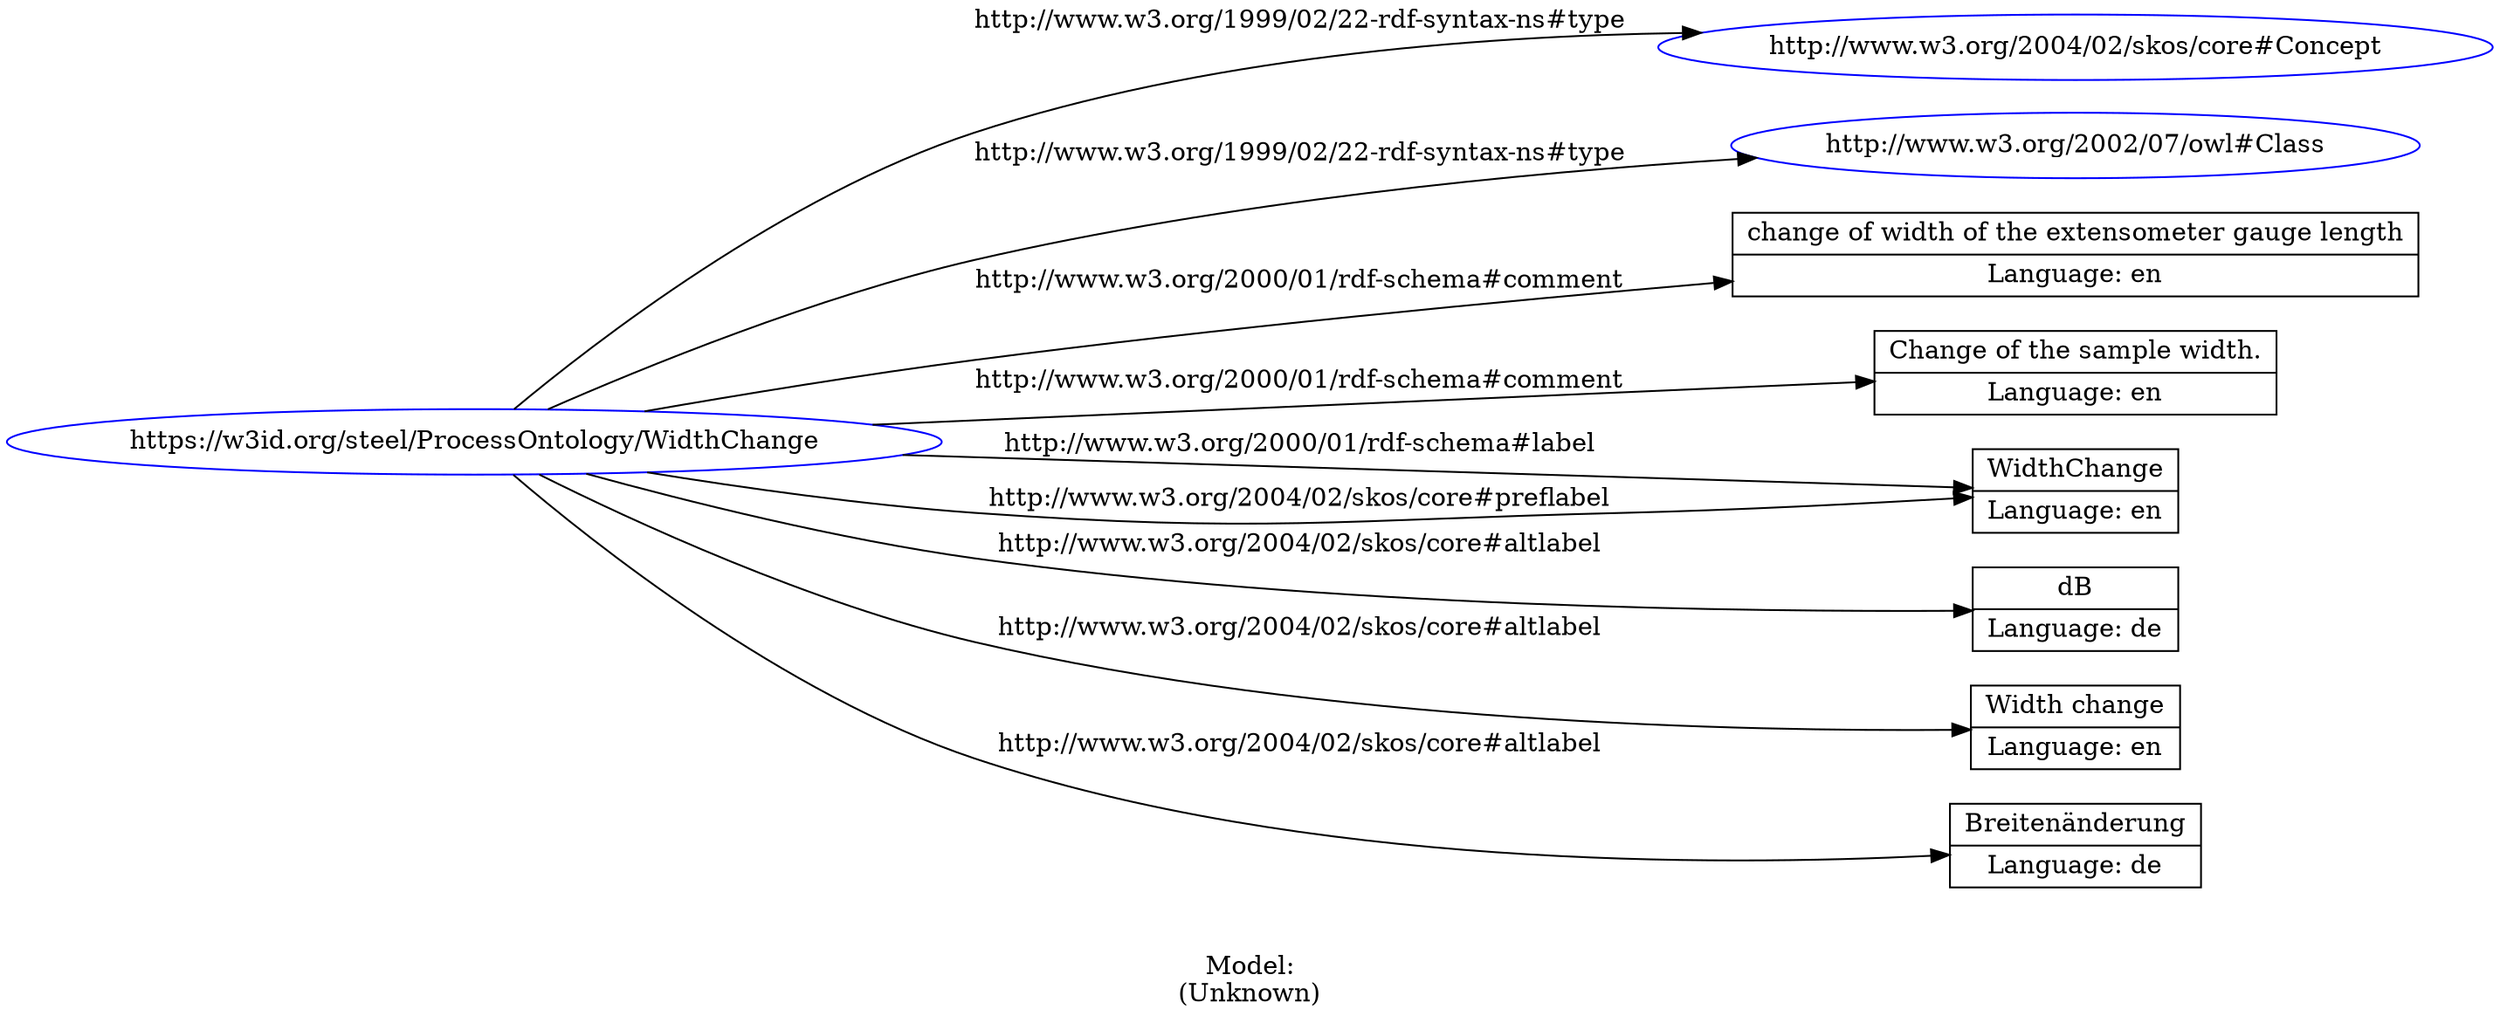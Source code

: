 digraph {
	rankdir = LR;
	charset="utf-8";

	"Rhttps://w3id.org/steel/ProcessOntology/WidthChange" -> "Rhttp://www.w3.org/2004/02/skos/core#Concept" [ label="http://www.w3.org/1999/02/22-rdf-syntax-ns#type" ];
	"Rhttps://w3id.org/steel/ProcessOntology/WidthChange" -> "Rhttp://www.w3.org/2002/07/owl#Class" [ label="http://www.w3.org/1999/02/22-rdf-syntax-ns#type" ];
	"Rhttps://w3id.org/steel/ProcessOntology/WidthChange" -> "Lchange of width of the extensometer gauge length|Language: en" [ label="http://www.w3.org/2000/01/rdf-schema#comment" ];
	"Rhttps://w3id.org/steel/ProcessOntology/WidthChange" -> "LChange of the sample width.|Language: en" [ label="http://www.w3.org/2000/01/rdf-schema#comment" ];
	"Rhttps://w3id.org/steel/ProcessOntology/WidthChange" -> "LWidthChange|Language: en" [ label="http://www.w3.org/2000/01/rdf-schema#label" ];
	"Rhttps://w3id.org/steel/ProcessOntology/WidthChange" -> "LdB|Language: de" [ label="http://www.w3.org/2004/02/skos/core#altlabel" ];
	"Rhttps://w3id.org/steel/ProcessOntology/WidthChange" -> "LWidth change|Language: en" [ label="http://www.w3.org/2004/02/skos/core#altlabel" ];
	"Rhttps://w3id.org/steel/ProcessOntology/WidthChange" -> "LBreitenänderung|Language: de" [ label="http://www.w3.org/2004/02/skos/core#altlabel" ];
	"Rhttps://w3id.org/steel/ProcessOntology/WidthChange" -> "LWidthChange|Language: en" [ label="http://www.w3.org/2004/02/skos/core#preflabel" ];

	// Resources
	"Rhttps://w3id.org/steel/ProcessOntology/WidthChange" [ label="https://w3id.org/steel/ProcessOntology/WidthChange", shape = ellipse, color = blue ];
	"Rhttp://www.w3.org/2004/02/skos/core#Concept" [ label="http://www.w3.org/2004/02/skos/core#Concept", shape = ellipse, color = blue ];
	"Rhttp://www.w3.org/2002/07/owl#Class" [ label="http://www.w3.org/2002/07/owl#Class", shape = ellipse, color = blue ];

	// Anonymous nodes

	// Literals
	"Lchange of width of the extensometer gauge length|Language: en" [ label="change of width of the extensometer gauge length|Language: en", shape = record ];
	"LChange of the sample width.|Language: en" [ label="Change of the sample width.|Language: en", shape = record ];
	"LWidthChange|Language: en" [ label="WidthChange|Language: en", shape = record ];
	"LdB|Language: de" [ label="dB|Language: de", shape = record ];
	"LWidth change|Language: en" [ label="Width change|Language: en", shape = record ];
	"LBreitenänderung|Language: de" [ label="Breitenänderung|Language: de", shape = record ];

	label="\n\nModel:\n(Unknown)";
}
